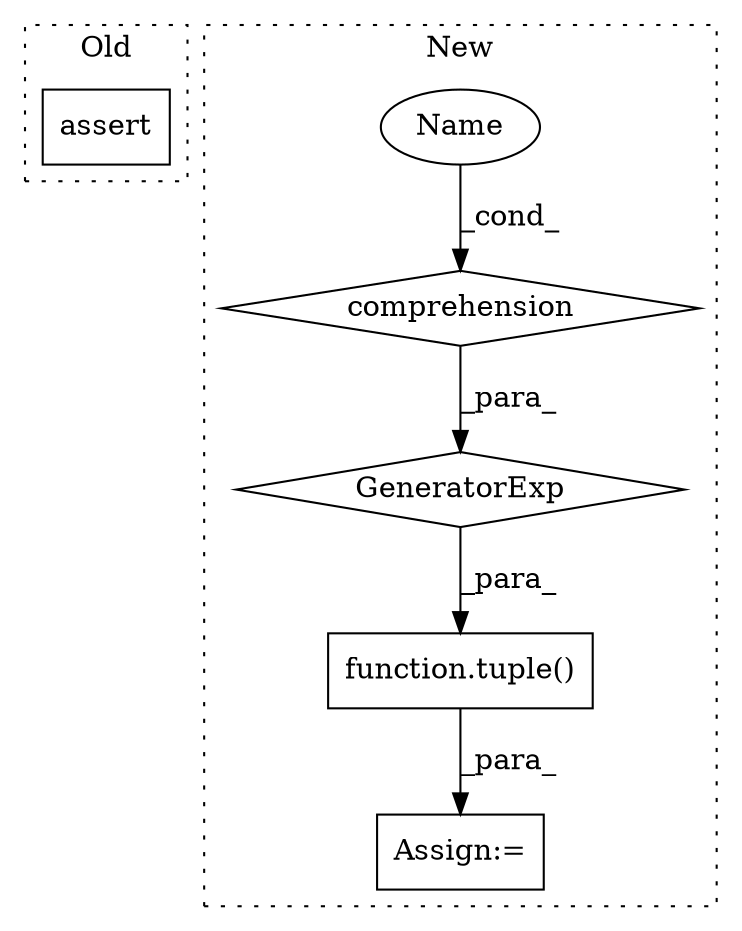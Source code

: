 digraph G {
subgraph cluster0 {
1 [label="assert" a="65" s="1862" l="7" shape="box"];
label = "Old";
style="dotted";
}
subgraph cluster1 {
2 [label="GeneratorExp" a="55" s="2041" l="1" shape="diamond"];
3 [label="comprehension" a="45" s="2043" l="3" shape="diamond"];
4 [label="function.tuple()" a="75" s="2035,2042" l="6,39" shape="box"];
5 [label="Assign:=" a="68" s="2344" l="3" shape="box"];
6 [label="Name" a="87" s="2041" l="1" shape="ellipse"];
label = "New";
style="dotted";
}
2 -> 4 [label="_para_"];
3 -> 2 [label="_para_"];
4 -> 5 [label="_para_"];
6 -> 3 [label="_cond_"];
}